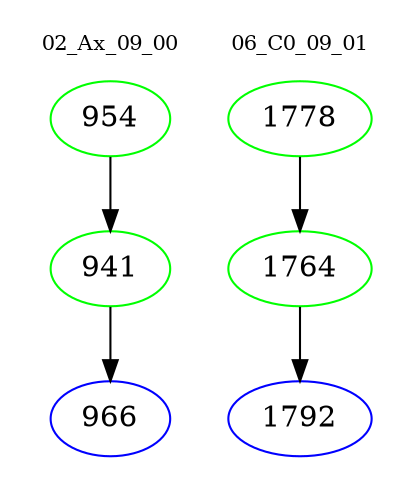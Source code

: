 digraph{
subgraph cluster_0 {
color = white
label = "02_Ax_09_00";
fontsize=10;
T0_954 [label="954", color="green"]
T0_954 -> T0_941 [color="black"]
T0_941 [label="941", color="green"]
T0_941 -> T0_966 [color="black"]
T0_966 [label="966", color="blue"]
}
subgraph cluster_1 {
color = white
label = "06_C0_09_01";
fontsize=10;
T1_1778 [label="1778", color="green"]
T1_1778 -> T1_1764 [color="black"]
T1_1764 [label="1764", color="green"]
T1_1764 -> T1_1792 [color="black"]
T1_1792 [label="1792", color="blue"]
}
}
